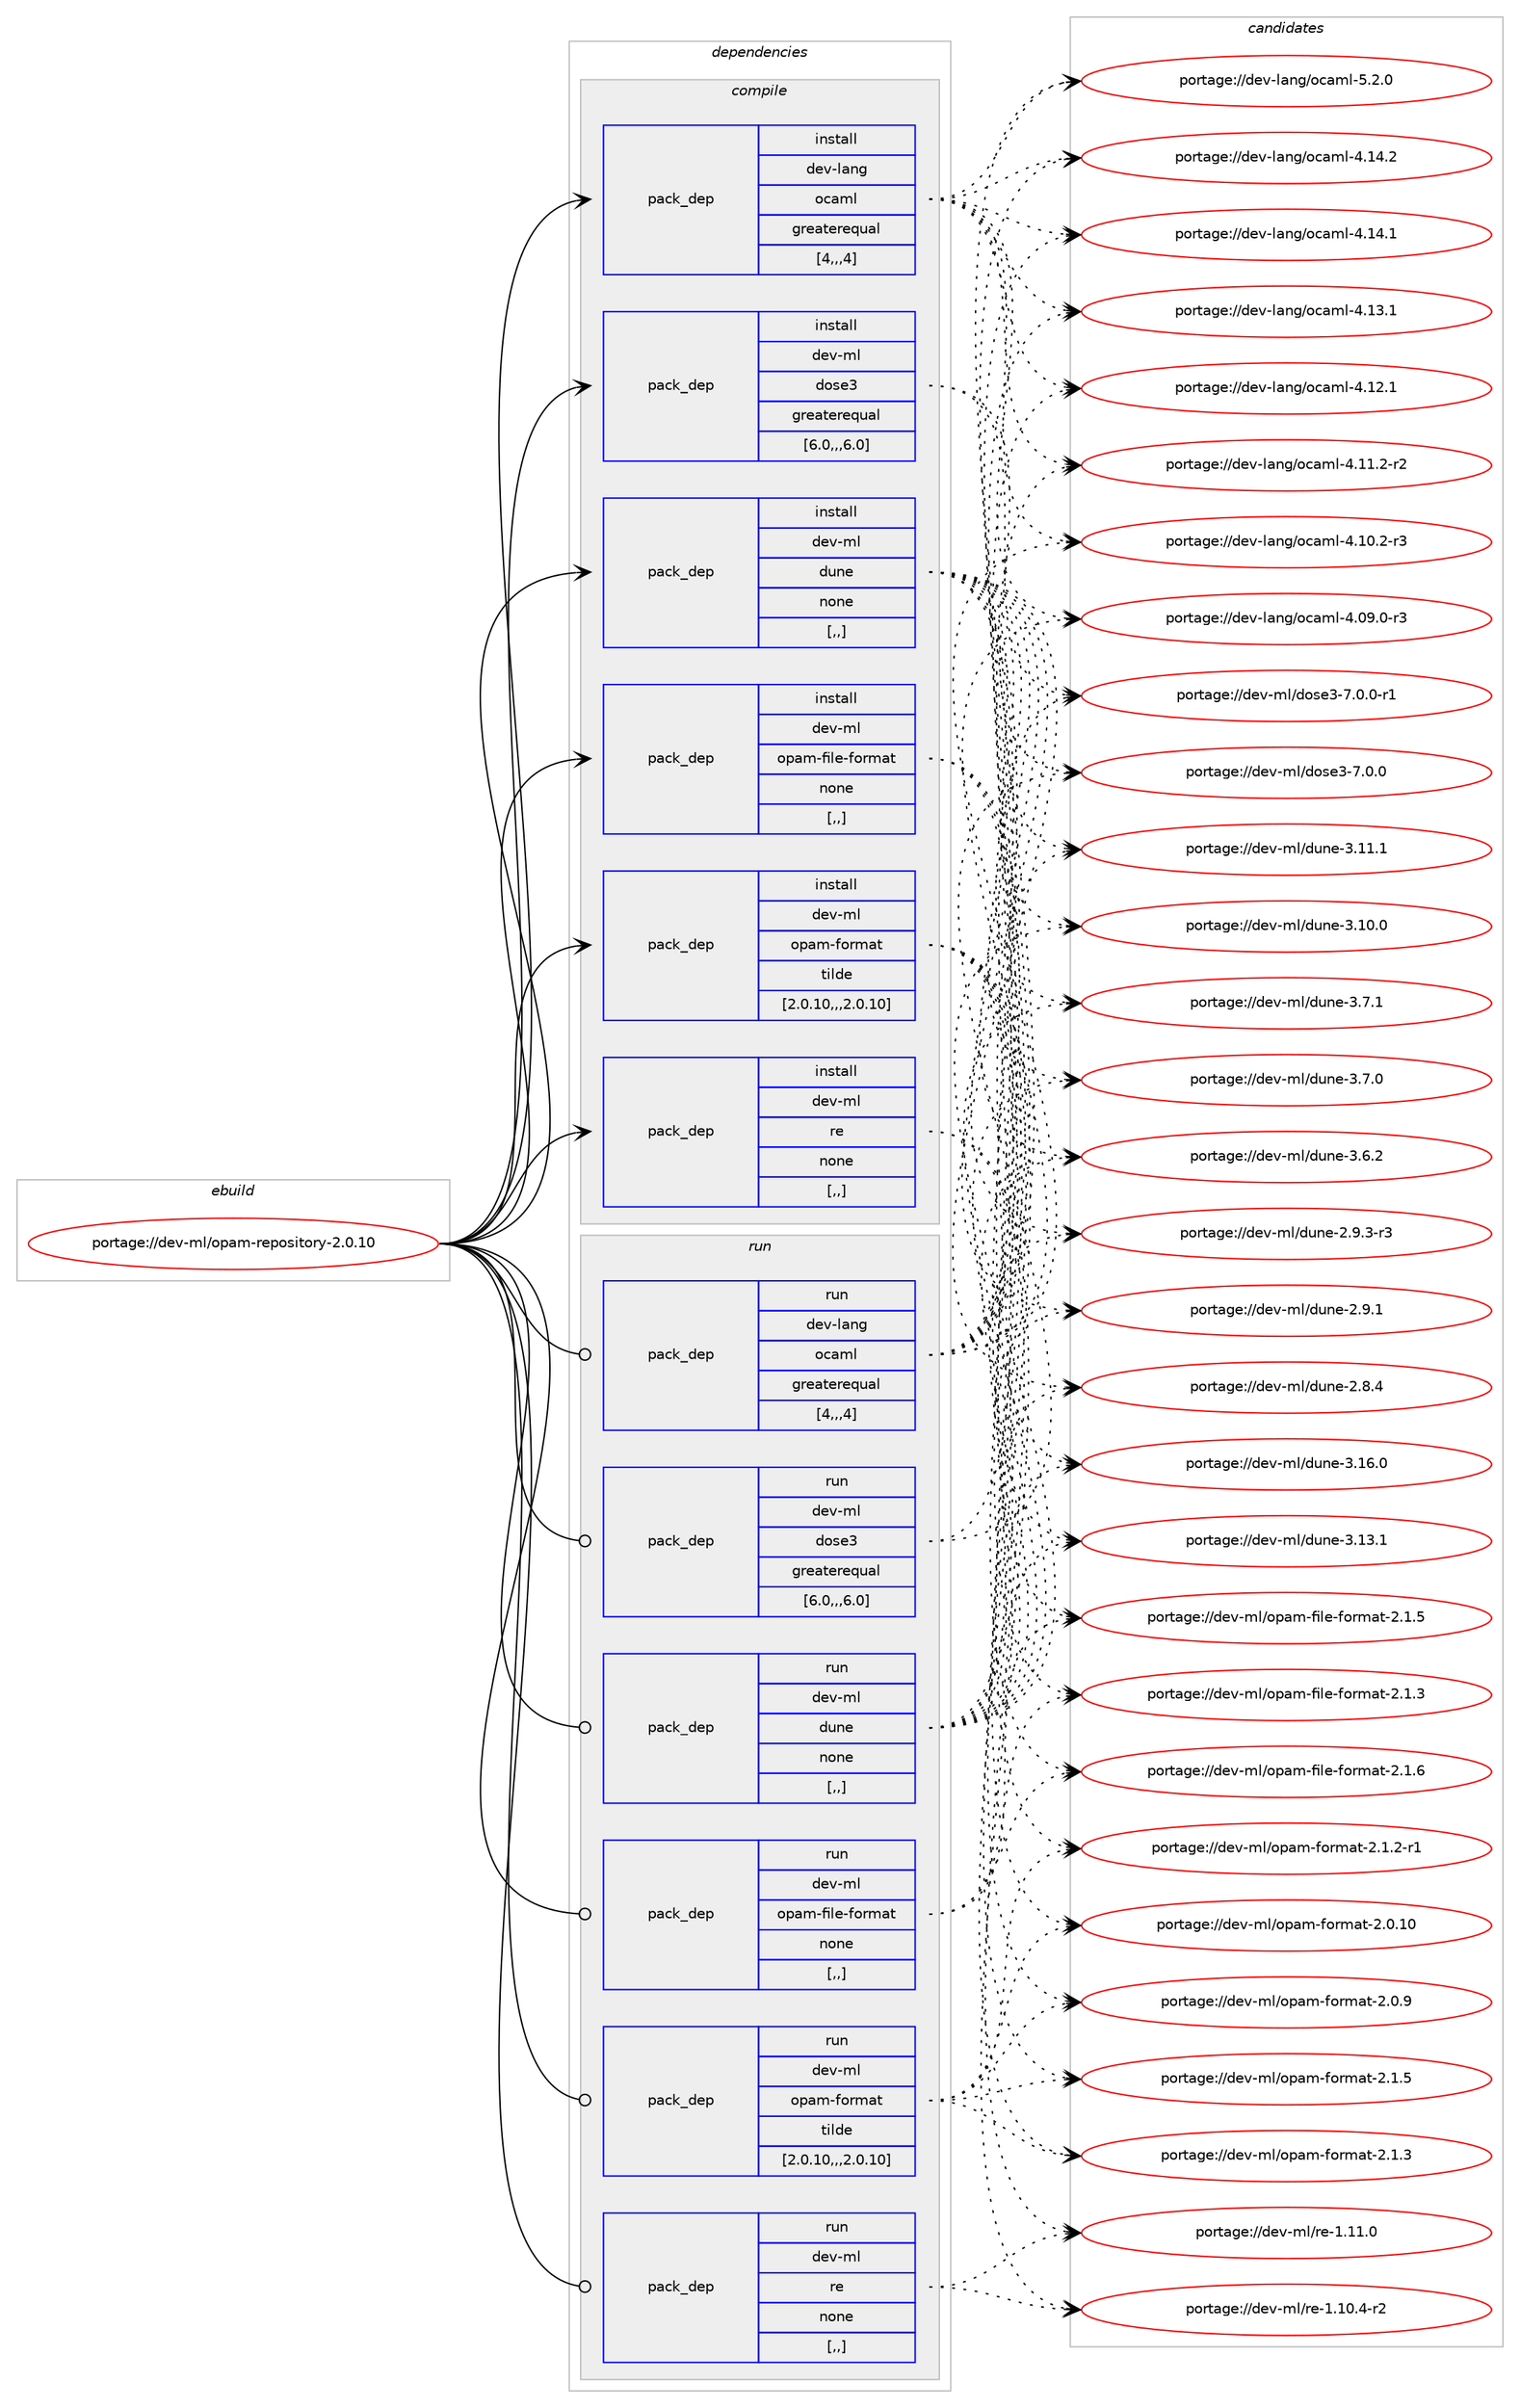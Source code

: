 digraph prolog {

# *************
# Graph options
# *************

newrank=true;
concentrate=true;
compound=true;
graph [rankdir=LR,fontname=Helvetica,fontsize=10,ranksep=1.5];#, ranksep=2.5, nodesep=0.2];
edge  [arrowhead=vee];
node  [fontname=Helvetica,fontsize=10];

# **********
# The ebuild
# **********

subgraph cluster_leftcol {
color=gray;
rank=same;
label=<<i>ebuild</i>>;
id [label="portage://dev-ml/opam-repository-2.0.10", color=red, width=4, href="../dev-ml/opam-repository-2.0.10.svg"];
}

# ****************
# The dependencies
# ****************

subgraph cluster_midcol {
color=gray;
label=<<i>dependencies</i>>;
subgraph cluster_compile {
fillcolor="#eeeeee";
style=filled;
label=<<i>compile</i>>;
subgraph pack90065 {
dependency120714 [label=<<TABLE BORDER="0" CELLBORDER="1" CELLSPACING="0" CELLPADDING="4" WIDTH="220"><TR><TD ROWSPAN="6" CELLPADDING="30">pack_dep</TD></TR><TR><TD WIDTH="110">install</TD></TR><TR><TD>dev-lang</TD></TR><TR><TD>ocaml</TD></TR><TR><TD>greaterequal</TD></TR><TR><TD>[4,,,4]</TD></TR></TABLE>>, shape=none, color=blue];
}
id:e -> dependency120714:w [weight=20,style="solid",arrowhead="vee"];
subgraph pack90066 {
dependency120715 [label=<<TABLE BORDER="0" CELLBORDER="1" CELLSPACING="0" CELLPADDING="4" WIDTH="220"><TR><TD ROWSPAN="6" CELLPADDING="30">pack_dep</TD></TR><TR><TD WIDTH="110">install</TD></TR><TR><TD>dev-ml</TD></TR><TR><TD>dose3</TD></TR><TR><TD>greaterequal</TD></TR><TR><TD>[6.0,,,6.0]</TD></TR></TABLE>>, shape=none, color=blue];
}
id:e -> dependency120715:w [weight=20,style="solid",arrowhead="vee"];
subgraph pack90067 {
dependency120716 [label=<<TABLE BORDER="0" CELLBORDER="1" CELLSPACING="0" CELLPADDING="4" WIDTH="220"><TR><TD ROWSPAN="6" CELLPADDING="30">pack_dep</TD></TR><TR><TD WIDTH="110">install</TD></TR><TR><TD>dev-ml</TD></TR><TR><TD>dune</TD></TR><TR><TD>none</TD></TR><TR><TD>[,,]</TD></TR></TABLE>>, shape=none, color=blue];
}
id:e -> dependency120716:w [weight=20,style="solid",arrowhead="vee"];
subgraph pack90068 {
dependency120717 [label=<<TABLE BORDER="0" CELLBORDER="1" CELLSPACING="0" CELLPADDING="4" WIDTH="220"><TR><TD ROWSPAN="6" CELLPADDING="30">pack_dep</TD></TR><TR><TD WIDTH="110">install</TD></TR><TR><TD>dev-ml</TD></TR><TR><TD>opam-file-format</TD></TR><TR><TD>none</TD></TR><TR><TD>[,,]</TD></TR></TABLE>>, shape=none, color=blue];
}
id:e -> dependency120717:w [weight=20,style="solid",arrowhead="vee"];
subgraph pack90069 {
dependency120718 [label=<<TABLE BORDER="0" CELLBORDER="1" CELLSPACING="0" CELLPADDING="4" WIDTH="220"><TR><TD ROWSPAN="6" CELLPADDING="30">pack_dep</TD></TR><TR><TD WIDTH="110">install</TD></TR><TR><TD>dev-ml</TD></TR><TR><TD>opam-format</TD></TR><TR><TD>tilde</TD></TR><TR><TD>[2.0.10,,,2.0.10]</TD></TR></TABLE>>, shape=none, color=blue];
}
id:e -> dependency120718:w [weight=20,style="solid",arrowhead="vee"];
subgraph pack90070 {
dependency120719 [label=<<TABLE BORDER="0" CELLBORDER="1" CELLSPACING="0" CELLPADDING="4" WIDTH="220"><TR><TD ROWSPAN="6" CELLPADDING="30">pack_dep</TD></TR><TR><TD WIDTH="110">install</TD></TR><TR><TD>dev-ml</TD></TR><TR><TD>re</TD></TR><TR><TD>none</TD></TR><TR><TD>[,,]</TD></TR></TABLE>>, shape=none, color=blue];
}
id:e -> dependency120719:w [weight=20,style="solid",arrowhead="vee"];
}
subgraph cluster_compileandrun {
fillcolor="#eeeeee";
style=filled;
label=<<i>compile and run</i>>;
}
subgraph cluster_run {
fillcolor="#eeeeee";
style=filled;
label=<<i>run</i>>;
subgraph pack90071 {
dependency120720 [label=<<TABLE BORDER="0" CELLBORDER="1" CELLSPACING="0" CELLPADDING="4" WIDTH="220"><TR><TD ROWSPAN="6" CELLPADDING="30">pack_dep</TD></TR><TR><TD WIDTH="110">run</TD></TR><TR><TD>dev-lang</TD></TR><TR><TD>ocaml</TD></TR><TR><TD>greaterequal</TD></TR><TR><TD>[4,,,4]</TD></TR></TABLE>>, shape=none, color=blue];
}
id:e -> dependency120720:w [weight=20,style="solid",arrowhead="odot"];
subgraph pack90072 {
dependency120721 [label=<<TABLE BORDER="0" CELLBORDER="1" CELLSPACING="0" CELLPADDING="4" WIDTH="220"><TR><TD ROWSPAN="6" CELLPADDING="30">pack_dep</TD></TR><TR><TD WIDTH="110">run</TD></TR><TR><TD>dev-ml</TD></TR><TR><TD>dose3</TD></TR><TR><TD>greaterequal</TD></TR><TR><TD>[6.0,,,6.0]</TD></TR></TABLE>>, shape=none, color=blue];
}
id:e -> dependency120721:w [weight=20,style="solid",arrowhead="odot"];
subgraph pack90073 {
dependency120722 [label=<<TABLE BORDER="0" CELLBORDER="1" CELLSPACING="0" CELLPADDING="4" WIDTH="220"><TR><TD ROWSPAN="6" CELLPADDING="30">pack_dep</TD></TR><TR><TD WIDTH="110">run</TD></TR><TR><TD>dev-ml</TD></TR><TR><TD>dune</TD></TR><TR><TD>none</TD></TR><TR><TD>[,,]</TD></TR></TABLE>>, shape=none, color=blue];
}
id:e -> dependency120722:w [weight=20,style="solid",arrowhead="odot"];
subgraph pack90074 {
dependency120723 [label=<<TABLE BORDER="0" CELLBORDER="1" CELLSPACING="0" CELLPADDING="4" WIDTH="220"><TR><TD ROWSPAN="6" CELLPADDING="30">pack_dep</TD></TR><TR><TD WIDTH="110">run</TD></TR><TR><TD>dev-ml</TD></TR><TR><TD>opam-file-format</TD></TR><TR><TD>none</TD></TR><TR><TD>[,,]</TD></TR></TABLE>>, shape=none, color=blue];
}
id:e -> dependency120723:w [weight=20,style="solid",arrowhead="odot"];
subgraph pack90075 {
dependency120724 [label=<<TABLE BORDER="0" CELLBORDER="1" CELLSPACING="0" CELLPADDING="4" WIDTH="220"><TR><TD ROWSPAN="6" CELLPADDING="30">pack_dep</TD></TR><TR><TD WIDTH="110">run</TD></TR><TR><TD>dev-ml</TD></TR><TR><TD>opam-format</TD></TR><TR><TD>tilde</TD></TR><TR><TD>[2.0.10,,,2.0.10]</TD></TR></TABLE>>, shape=none, color=blue];
}
id:e -> dependency120724:w [weight=20,style="solid",arrowhead="odot"];
subgraph pack90076 {
dependency120725 [label=<<TABLE BORDER="0" CELLBORDER="1" CELLSPACING="0" CELLPADDING="4" WIDTH="220"><TR><TD ROWSPAN="6" CELLPADDING="30">pack_dep</TD></TR><TR><TD WIDTH="110">run</TD></TR><TR><TD>dev-ml</TD></TR><TR><TD>re</TD></TR><TR><TD>none</TD></TR><TR><TD>[,,]</TD></TR></TABLE>>, shape=none, color=blue];
}
id:e -> dependency120725:w [weight=20,style="solid",arrowhead="odot"];
}
}

# **************
# The candidates
# **************

subgraph cluster_choices {
rank=same;
color=gray;
label=<<i>candidates</i>>;

subgraph choice90065 {
color=black;
nodesep=1;
choice1001011184510897110103471119997109108455346504648 [label="portage://dev-lang/ocaml-5.2.0", color=red, width=4,href="../dev-lang/ocaml-5.2.0.svg"];
choice100101118451089711010347111999710910845524649524650 [label="portage://dev-lang/ocaml-4.14.2", color=red, width=4,href="../dev-lang/ocaml-4.14.2.svg"];
choice100101118451089711010347111999710910845524649524649 [label="portage://dev-lang/ocaml-4.14.1", color=red, width=4,href="../dev-lang/ocaml-4.14.1.svg"];
choice100101118451089711010347111999710910845524649514649 [label="portage://dev-lang/ocaml-4.13.1", color=red, width=4,href="../dev-lang/ocaml-4.13.1.svg"];
choice100101118451089711010347111999710910845524649504649 [label="portage://dev-lang/ocaml-4.12.1", color=red, width=4,href="../dev-lang/ocaml-4.12.1.svg"];
choice1001011184510897110103471119997109108455246494946504511450 [label="portage://dev-lang/ocaml-4.11.2-r2", color=red, width=4,href="../dev-lang/ocaml-4.11.2-r2.svg"];
choice1001011184510897110103471119997109108455246494846504511451 [label="portage://dev-lang/ocaml-4.10.2-r3", color=red, width=4,href="../dev-lang/ocaml-4.10.2-r3.svg"];
choice1001011184510897110103471119997109108455246485746484511451 [label="portage://dev-lang/ocaml-4.09.0-r3", color=red, width=4,href="../dev-lang/ocaml-4.09.0-r3.svg"];
dependency120714:e -> choice1001011184510897110103471119997109108455346504648:w [style=dotted,weight="100"];
dependency120714:e -> choice100101118451089711010347111999710910845524649524650:w [style=dotted,weight="100"];
dependency120714:e -> choice100101118451089711010347111999710910845524649524649:w [style=dotted,weight="100"];
dependency120714:e -> choice100101118451089711010347111999710910845524649514649:w [style=dotted,weight="100"];
dependency120714:e -> choice100101118451089711010347111999710910845524649504649:w [style=dotted,weight="100"];
dependency120714:e -> choice1001011184510897110103471119997109108455246494946504511450:w [style=dotted,weight="100"];
dependency120714:e -> choice1001011184510897110103471119997109108455246494846504511451:w [style=dotted,weight="100"];
dependency120714:e -> choice1001011184510897110103471119997109108455246485746484511451:w [style=dotted,weight="100"];
}
subgraph choice90066 {
color=black;
nodesep=1;
choice1001011184510910847100111115101514555464846484511449 [label="portage://dev-ml/dose3-7.0.0-r1", color=red, width=4,href="../dev-ml/dose3-7.0.0-r1.svg"];
choice100101118451091084710011111510151455546484648 [label="portage://dev-ml/dose3-7.0.0", color=red, width=4,href="../dev-ml/dose3-7.0.0.svg"];
dependency120715:e -> choice1001011184510910847100111115101514555464846484511449:w [style=dotted,weight="100"];
dependency120715:e -> choice100101118451091084710011111510151455546484648:w [style=dotted,weight="100"];
}
subgraph choice90067 {
color=black;
nodesep=1;
choice100101118451091084710011711010145514649544648 [label="portage://dev-ml/dune-3.16.0", color=red, width=4,href="../dev-ml/dune-3.16.0.svg"];
choice100101118451091084710011711010145514649514649 [label="portage://dev-ml/dune-3.13.1", color=red, width=4,href="../dev-ml/dune-3.13.1.svg"];
choice100101118451091084710011711010145514649494649 [label="portage://dev-ml/dune-3.11.1", color=red, width=4,href="../dev-ml/dune-3.11.1.svg"];
choice100101118451091084710011711010145514649484648 [label="portage://dev-ml/dune-3.10.0", color=red, width=4,href="../dev-ml/dune-3.10.0.svg"];
choice1001011184510910847100117110101455146554649 [label="portage://dev-ml/dune-3.7.1", color=red, width=4,href="../dev-ml/dune-3.7.1.svg"];
choice1001011184510910847100117110101455146554648 [label="portage://dev-ml/dune-3.7.0", color=red, width=4,href="../dev-ml/dune-3.7.0.svg"];
choice1001011184510910847100117110101455146544650 [label="portage://dev-ml/dune-3.6.2", color=red, width=4,href="../dev-ml/dune-3.6.2.svg"];
choice10010111845109108471001171101014550465746514511451 [label="portage://dev-ml/dune-2.9.3-r3", color=red, width=4,href="../dev-ml/dune-2.9.3-r3.svg"];
choice1001011184510910847100117110101455046574649 [label="portage://dev-ml/dune-2.9.1", color=red, width=4,href="../dev-ml/dune-2.9.1.svg"];
choice1001011184510910847100117110101455046564652 [label="portage://dev-ml/dune-2.8.4", color=red, width=4,href="../dev-ml/dune-2.8.4.svg"];
dependency120716:e -> choice100101118451091084710011711010145514649544648:w [style=dotted,weight="100"];
dependency120716:e -> choice100101118451091084710011711010145514649514649:w [style=dotted,weight="100"];
dependency120716:e -> choice100101118451091084710011711010145514649494649:w [style=dotted,weight="100"];
dependency120716:e -> choice100101118451091084710011711010145514649484648:w [style=dotted,weight="100"];
dependency120716:e -> choice1001011184510910847100117110101455146554649:w [style=dotted,weight="100"];
dependency120716:e -> choice1001011184510910847100117110101455146554648:w [style=dotted,weight="100"];
dependency120716:e -> choice1001011184510910847100117110101455146544650:w [style=dotted,weight="100"];
dependency120716:e -> choice10010111845109108471001171101014550465746514511451:w [style=dotted,weight="100"];
dependency120716:e -> choice1001011184510910847100117110101455046574649:w [style=dotted,weight="100"];
dependency120716:e -> choice1001011184510910847100117110101455046564652:w [style=dotted,weight="100"];
}
subgraph choice90068 {
color=black;
nodesep=1;
choice100101118451091084711111297109451021051081014510211111410997116455046494654 [label="portage://dev-ml/opam-file-format-2.1.6", color=red, width=4,href="../dev-ml/opam-file-format-2.1.6.svg"];
choice100101118451091084711111297109451021051081014510211111410997116455046494653 [label="portage://dev-ml/opam-file-format-2.1.5", color=red, width=4,href="../dev-ml/opam-file-format-2.1.5.svg"];
choice100101118451091084711111297109451021051081014510211111410997116455046494651 [label="portage://dev-ml/opam-file-format-2.1.3", color=red, width=4,href="../dev-ml/opam-file-format-2.1.3.svg"];
dependency120717:e -> choice100101118451091084711111297109451021051081014510211111410997116455046494654:w [style=dotted,weight="100"];
dependency120717:e -> choice100101118451091084711111297109451021051081014510211111410997116455046494653:w [style=dotted,weight="100"];
dependency120717:e -> choice100101118451091084711111297109451021051081014510211111410997116455046494651:w [style=dotted,weight="100"];
}
subgraph choice90069 {
color=black;
nodesep=1;
choice1001011184510910847111112971094510211111410997116455046494653 [label="portage://dev-ml/opam-format-2.1.5", color=red, width=4,href="../dev-ml/opam-format-2.1.5.svg"];
choice1001011184510910847111112971094510211111410997116455046494651 [label="portage://dev-ml/opam-format-2.1.3", color=red, width=4,href="../dev-ml/opam-format-2.1.3.svg"];
choice10010111845109108471111129710945102111114109971164550464946504511449 [label="portage://dev-ml/opam-format-2.1.2-r1", color=red, width=4,href="../dev-ml/opam-format-2.1.2-r1.svg"];
choice100101118451091084711111297109451021111141099711645504648464948 [label="portage://dev-ml/opam-format-2.0.10", color=red, width=4,href="../dev-ml/opam-format-2.0.10.svg"];
choice1001011184510910847111112971094510211111410997116455046484657 [label="portage://dev-ml/opam-format-2.0.9", color=red, width=4,href="../dev-ml/opam-format-2.0.9.svg"];
dependency120718:e -> choice1001011184510910847111112971094510211111410997116455046494653:w [style=dotted,weight="100"];
dependency120718:e -> choice1001011184510910847111112971094510211111410997116455046494651:w [style=dotted,weight="100"];
dependency120718:e -> choice10010111845109108471111129710945102111114109971164550464946504511449:w [style=dotted,weight="100"];
dependency120718:e -> choice100101118451091084711111297109451021111141099711645504648464948:w [style=dotted,weight="100"];
dependency120718:e -> choice1001011184510910847111112971094510211111410997116455046484657:w [style=dotted,weight="100"];
}
subgraph choice90070 {
color=black;
nodesep=1;
choice100101118451091084711410145494649494648 [label="portage://dev-ml/re-1.11.0", color=red, width=4,href="../dev-ml/re-1.11.0.svg"];
choice1001011184510910847114101454946494846524511450 [label="portage://dev-ml/re-1.10.4-r2", color=red, width=4,href="../dev-ml/re-1.10.4-r2.svg"];
dependency120719:e -> choice100101118451091084711410145494649494648:w [style=dotted,weight="100"];
dependency120719:e -> choice1001011184510910847114101454946494846524511450:w [style=dotted,weight="100"];
}
subgraph choice90071 {
color=black;
nodesep=1;
choice1001011184510897110103471119997109108455346504648 [label="portage://dev-lang/ocaml-5.2.0", color=red, width=4,href="../dev-lang/ocaml-5.2.0.svg"];
choice100101118451089711010347111999710910845524649524650 [label="portage://dev-lang/ocaml-4.14.2", color=red, width=4,href="../dev-lang/ocaml-4.14.2.svg"];
choice100101118451089711010347111999710910845524649524649 [label="portage://dev-lang/ocaml-4.14.1", color=red, width=4,href="../dev-lang/ocaml-4.14.1.svg"];
choice100101118451089711010347111999710910845524649514649 [label="portage://dev-lang/ocaml-4.13.1", color=red, width=4,href="../dev-lang/ocaml-4.13.1.svg"];
choice100101118451089711010347111999710910845524649504649 [label="portage://dev-lang/ocaml-4.12.1", color=red, width=4,href="../dev-lang/ocaml-4.12.1.svg"];
choice1001011184510897110103471119997109108455246494946504511450 [label="portage://dev-lang/ocaml-4.11.2-r2", color=red, width=4,href="../dev-lang/ocaml-4.11.2-r2.svg"];
choice1001011184510897110103471119997109108455246494846504511451 [label="portage://dev-lang/ocaml-4.10.2-r3", color=red, width=4,href="../dev-lang/ocaml-4.10.2-r3.svg"];
choice1001011184510897110103471119997109108455246485746484511451 [label="portage://dev-lang/ocaml-4.09.0-r3", color=red, width=4,href="../dev-lang/ocaml-4.09.0-r3.svg"];
dependency120720:e -> choice1001011184510897110103471119997109108455346504648:w [style=dotted,weight="100"];
dependency120720:e -> choice100101118451089711010347111999710910845524649524650:w [style=dotted,weight="100"];
dependency120720:e -> choice100101118451089711010347111999710910845524649524649:w [style=dotted,weight="100"];
dependency120720:e -> choice100101118451089711010347111999710910845524649514649:w [style=dotted,weight="100"];
dependency120720:e -> choice100101118451089711010347111999710910845524649504649:w [style=dotted,weight="100"];
dependency120720:e -> choice1001011184510897110103471119997109108455246494946504511450:w [style=dotted,weight="100"];
dependency120720:e -> choice1001011184510897110103471119997109108455246494846504511451:w [style=dotted,weight="100"];
dependency120720:e -> choice1001011184510897110103471119997109108455246485746484511451:w [style=dotted,weight="100"];
}
subgraph choice90072 {
color=black;
nodesep=1;
choice1001011184510910847100111115101514555464846484511449 [label="portage://dev-ml/dose3-7.0.0-r1", color=red, width=4,href="../dev-ml/dose3-7.0.0-r1.svg"];
choice100101118451091084710011111510151455546484648 [label="portage://dev-ml/dose3-7.0.0", color=red, width=4,href="../dev-ml/dose3-7.0.0.svg"];
dependency120721:e -> choice1001011184510910847100111115101514555464846484511449:w [style=dotted,weight="100"];
dependency120721:e -> choice100101118451091084710011111510151455546484648:w [style=dotted,weight="100"];
}
subgraph choice90073 {
color=black;
nodesep=1;
choice100101118451091084710011711010145514649544648 [label="portage://dev-ml/dune-3.16.0", color=red, width=4,href="../dev-ml/dune-3.16.0.svg"];
choice100101118451091084710011711010145514649514649 [label="portage://dev-ml/dune-3.13.1", color=red, width=4,href="../dev-ml/dune-3.13.1.svg"];
choice100101118451091084710011711010145514649494649 [label="portage://dev-ml/dune-3.11.1", color=red, width=4,href="../dev-ml/dune-3.11.1.svg"];
choice100101118451091084710011711010145514649484648 [label="portage://dev-ml/dune-3.10.0", color=red, width=4,href="../dev-ml/dune-3.10.0.svg"];
choice1001011184510910847100117110101455146554649 [label="portage://dev-ml/dune-3.7.1", color=red, width=4,href="../dev-ml/dune-3.7.1.svg"];
choice1001011184510910847100117110101455146554648 [label="portage://dev-ml/dune-3.7.0", color=red, width=4,href="../dev-ml/dune-3.7.0.svg"];
choice1001011184510910847100117110101455146544650 [label="portage://dev-ml/dune-3.6.2", color=red, width=4,href="../dev-ml/dune-3.6.2.svg"];
choice10010111845109108471001171101014550465746514511451 [label="portage://dev-ml/dune-2.9.3-r3", color=red, width=4,href="../dev-ml/dune-2.9.3-r3.svg"];
choice1001011184510910847100117110101455046574649 [label="portage://dev-ml/dune-2.9.1", color=red, width=4,href="../dev-ml/dune-2.9.1.svg"];
choice1001011184510910847100117110101455046564652 [label="portage://dev-ml/dune-2.8.4", color=red, width=4,href="../dev-ml/dune-2.8.4.svg"];
dependency120722:e -> choice100101118451091084710011711010145514649544648:w [style=dotted,weight="100"];
dependency120722:e -> choice100101118451091084710011711010145514649514649:w [style=dotted,weight="100"];
dependency120722:e -> choice100101118451091084710011711010145514649494649:w [style=dotted,weight="100"];
dependency120722:e -> choice100101118451091084710011711010145514649484648:w [style=dotted,weight="100"];
dependency120722:e -> choice1001011184510910847100117110101455146554649:w [style=dotted,weight="100"];
dependency120722:e -> choice1001011184510910847100117110101455146554648:w [style=dotted,weight="100"];
dependency120722:e -> choice1001011184510910847100117110101455146544650:w [style=dotted,weight="100"];
dependency120722:e -> choice10010111845109108471001171101014550465746514511451:w [style=dotted,weight="100"];
dependency120722:e -> choice1001011184510910847100117110101455046574649:w [style=dotted,weight="100"];
dependency120722:e -> choice1001011184510910847100117110101455046564652:w [style=dotted,weight="100"];
}
subgraph choice90074 {
color=black;
nodesep=1;
choice100101118451091084711111297109451021051081014510211111410997116455046494654 [label="portage://dev-ml/opam-file-format-2.1.6", color=red, width=4,href="../dev-ml/opam-file-format-2.1.6.svg"];
choice100101118451091084711111297109451021051081014510211111410997116455046494653 [label="portage://dev-ml/opam-file-format-2.1.5", color=red, width=4,href="../dev-ml/opam-file-format-2.1.5.svg"];
choice100101118451091084711111297109451021051081014510211111410997116455046494651 [label="portage://dev-ml/opam-file-format-2.1.3", color=red, width=4,href="../dev-ml/opam-file-format-2.1.3.svg"];
dependency120723:e -> choice100101118451091084711111297109451021051081014510211111410997116455046494654:w [style=dotted,weight="100"];
dependency120723:e -> choice100101118451091084711111297109451021051081014510211111410997116455046494653:w [style=dotted,weight="100"];
dependency120723:e -> choice100101118451091084711111297109451021051081014510211111410997116455046494651:w [style=dotted,weight="100"];
}
subgraph choice90075 {
color=black;
nodesep=1;
choice1001011184510910847111112971094510211111410997116455046494653 [label="portage://dev-ml/opam-format-2.1.5", color=red, width=4,href="../dev-ml/opam-format-2.1.5.svg"];
choice1001011184510910847111112971094510211111410997116455046494651 [label="portage://dev-ml/opam-format-2.1.3", color=red, width=4,href="../dev-ml/opam-format-2.1.3.svg"];
choice10010111845109108471111129710945102111114109971164550464946504511449 [label="portage://dev-ml/opam-format-2.1.2-r1", color=red, width=4,href="../dev-ml/opam-format-2.1.2-r1.svg"];
choice100101118451091084711111297109451021111141099711645504648464948 [label="portage://dev-ml/opam-format-2.0.10", color=red, width=4,href="../dev-ml/opam-format-2.0.10.svg"];
choice1001011184510910847111112971094510211111410997116455046484657 [label="portage://dev-ml/opam-format-2.0.9", color=red, width=4,href="../dev-ml/opam-format-2.0.9.svg"];
dependency120724:e -> choice1001011184510910847111112971094510211111410997116455046494653:w [style=dotted,weight="100"];
dependency120724:e -> choice1001011184510910847111112971094510211111410997116455046494651:w [style=dotted,weight="100"];
dependency120724:e -> choice10010111845109108471111129710945102111114109971164550464946504511449:w [style=dotted,weight="100"];
dependency120724:e -> choice100101118451091084711111297109451021111141099711645504648464948:w [style=dotted,weight="100"];
dependency120724:e -> choice1001011184510910847111112971094510211111410997116455046484657:w [style=dotted,weight="100"];
}
subgraph choice90076 {
color=black;
nodesep=1;
choice100101118451091084711410145494649494648 [label="portage://dev-ml/re-1.11.0", color=red, width=4,href="../dev-ml/re-1.11.0.svg"];
choice1001011184510910847114101454946494846524511450 [label="portage://dev-ml/re-1.10.4-r2", color=red, width=4,href="../dev-ml/re-1.10.4-r2.svg"];
dependency120725:e -> choice100101118451091084711410145494649494648:w [style=dotted,weight="100"];
dependency120725:e -> choice1001011184510910847114101454946494846524511450:w [style=dotted,weight="100"];
}
}

}
